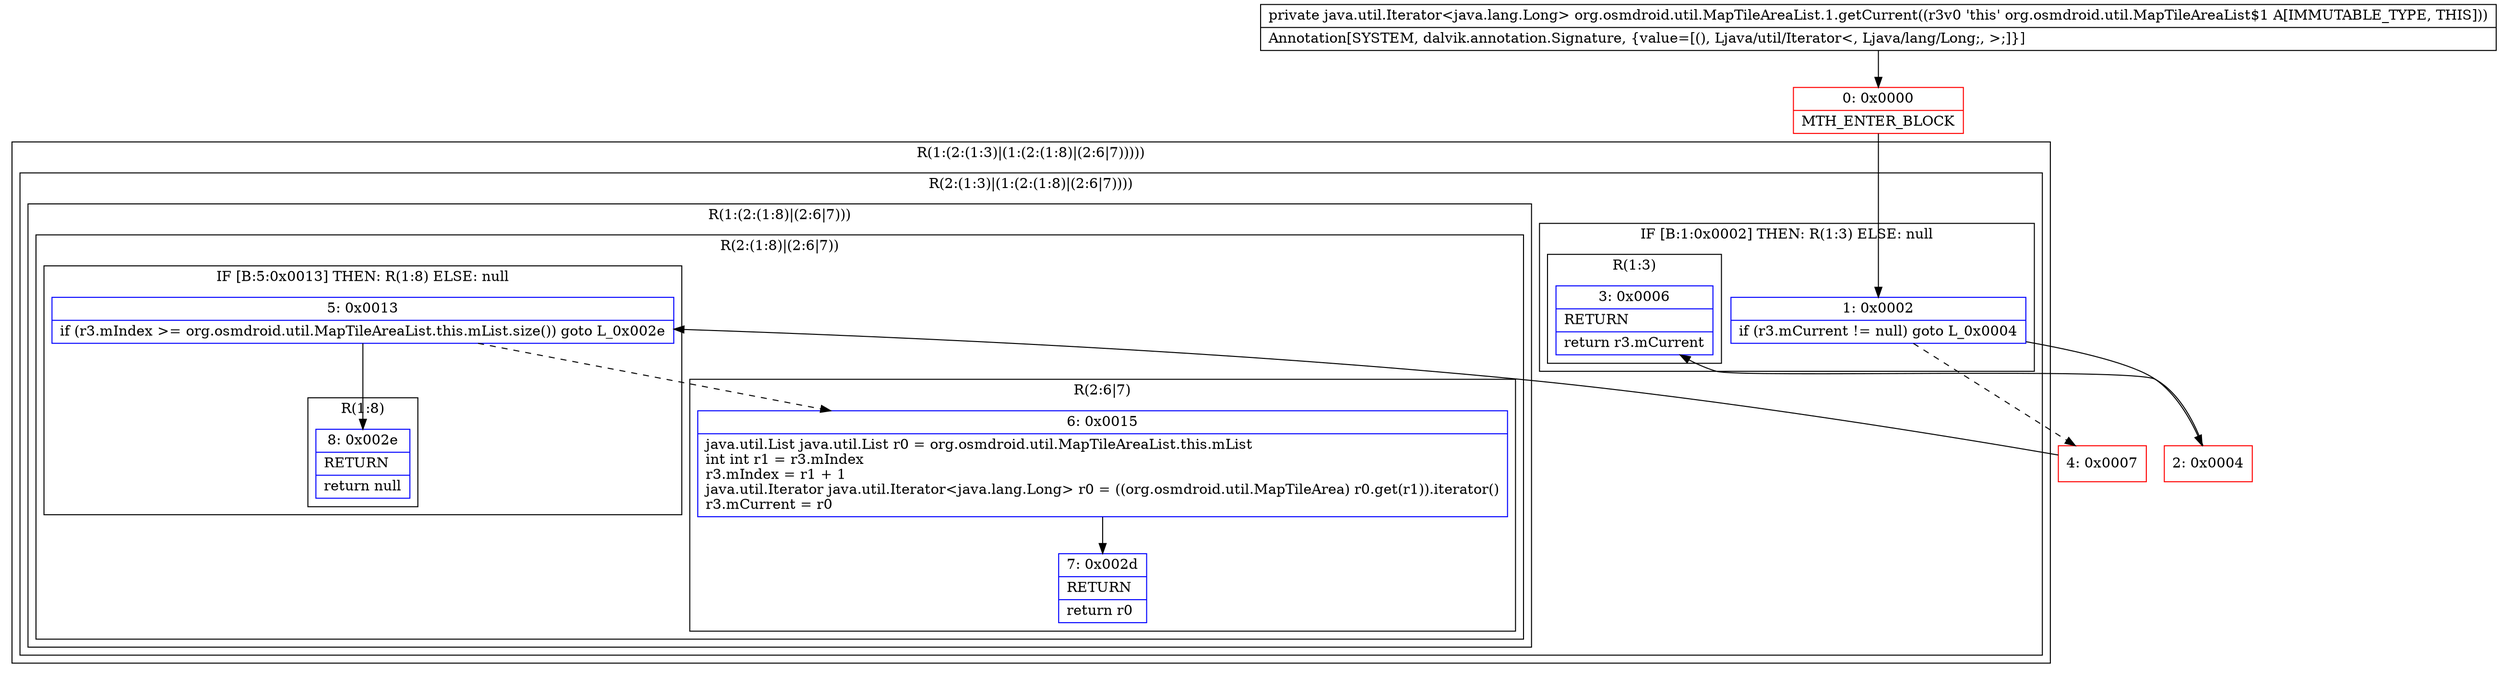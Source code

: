 digraph "CFG fororg.osmdroid.util.MapTileAreaList.1.getCurrent()Ljava\/util\/Iterator;" {
subgraph cluster_Region_864932994 {
label = "R(1:(2:(1:3)|(1:(2:(1:8)|(2:6|7)))))";
node [shape=record,color=blue];
subgraph cluster_Region_1667005348 {
label = "R(2:(1:3)|(1:(2:(1:8)|(2:6|7))))";
node [shape=record,color=blue];
subgraph cluster_IfRegion_1809986145 {
label = "IF [B:1:0x0002] THEN: R(1:3) ELSE: null";
node [shape=record,color=blue];
Node_1 [shape=record,label="{1\:\ 0x0002|if (r3.mCurrent != null) goto L_0x0004\l}"];
subgraph cluster_Region_1266383281 {
label = "R(1:3)";
node [shape=record,color=blue];
Node_3 [shape=record,label="{3\:\ 0x0006|RETURN\l|return r3.mCurrent\l}"];
}
}
subgraph cluster_Region_378506648 {
label = "R(1:(2:(1:8)|(2:6|7)))";
node [shape=record,color=blue];
subgraph cluster_Region_378426806 {
label = "R(2:(1:8)|(2:6|7))";
node [shape=record,color=blue];
subgraph cluster_IfRegion_1812270140 {
label = "IF [B:5:0x0013] THEN: R(1:8) ELSE: null";
node [shape=record,color=blue];
Node_5 [shape=record,label="{5\:\ 0x0013|if (r3.mIndex \>= org.osmdroid.util.MapTileAreaList.this.mList.size()) goto L_0x002e\l}"];
subgraph cluster_Region_2091075324 {
label = "R(1:8)";
node [shape=record,color=blue];
Node_8 [shape=record,label="{8\:\ 0x002e|RETURN\l|return null\l}"];
}
}
subgraph cluster_Region_674096762 {
label = "R(2:6|7)";
node [shape=record,color=blue];
Node_6 [shape=record,label="{6\:\ 0x0015|java.util.List java.util.List r0 = org.osmdroid.util.MapTileAreaList.this.mList\lint int r1 = r3.mIndex\lr3.mIndex = r1 + 1\ljava.util.Iterator java.util.Iterator\<java.lang.Long\> r0 = ((org.osmdroid.util.MapTileArea) r0.get(r1)).iterator()\lr3.mCurrent = r0\l}"];
Node_7 [shape=record,label="{7\:\ 0x002d|RETURN\l|return r0\l}"];
}
}
}
}
}
Node_0 [shape=record,color=red,label="{0\:\ 0x0000|MTH_ENTER_BLOCK\l}"];
Node_2 [shape=record,color=red,label="{2\:\ 0x0004}"];
Node_4 [shape=record,color=red,label="{4\:\ 0x0007}"];
MethodNode[shape=record,label="{private java.util.Iterator\<java.lang.Long\> org.osmdroid.util.MapTileAreaList.1.getCurrent((r3v0 'this' org.osmdroid.util.MapTileAreaList$1 A[IMMUTABLE_TYPE, THIS]))  | Annotation[SYSTEM, dalvik.annotation.Signature, \{value=[(), Ljava\/util\/Iterator\<, Ljava\/lang\/Long;, \>;]\}]\l}"];
MethodNode -> Node_0;
Node_1 -> Node_2;
Node_1 -> Node_4[style=dashed];
Node_5 -> Node_6[style=dashed];
Node_5 -> Node_8;
Node_6 -> Node_7;
Node_0 -> Node_1;
Node_2 -> Node_3;
Node_4 -> Node_5;
}

